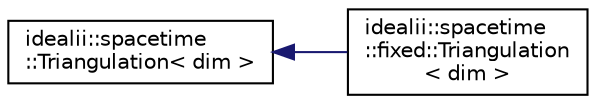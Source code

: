 digraph "Graphical Class Hierarchy"
{
 // LATEX_PDF_SIZE
  edge [fontname="Helvetica",fontsize="10",labelfontname="Helvetica",labelfontsize="10"];
  node [fontname="Helvetica",fontsize="10",shape=record];
  rankdir="LR";
  Node0 [label="idealii::spacetime\l::Triangulation\< dim \>",height=0.2,width=0.4,color="black", fillcolor="white", style="filled",URL="$classidealii_1_1spacetime_1_1Triangulation.html",tooltip="The spacetime triangulation object."];
  Node0 -> Node1 [dir="back",color="midnightblue",fontsize="10",style="solid",fontname="Helvetica"];
  Node1 [label="idealii::spacetime\l::fixed::Triangulation\l\< dim \>",height=0.2,width=0.4,color="black", fillcolor="white", style="filled",URL="$classidealii_1_1spacetime_1_1fixed_1_1Triangulation.html",tooltip="The spacetime triangulation object with a fixed spatial mesh across time."];
}
